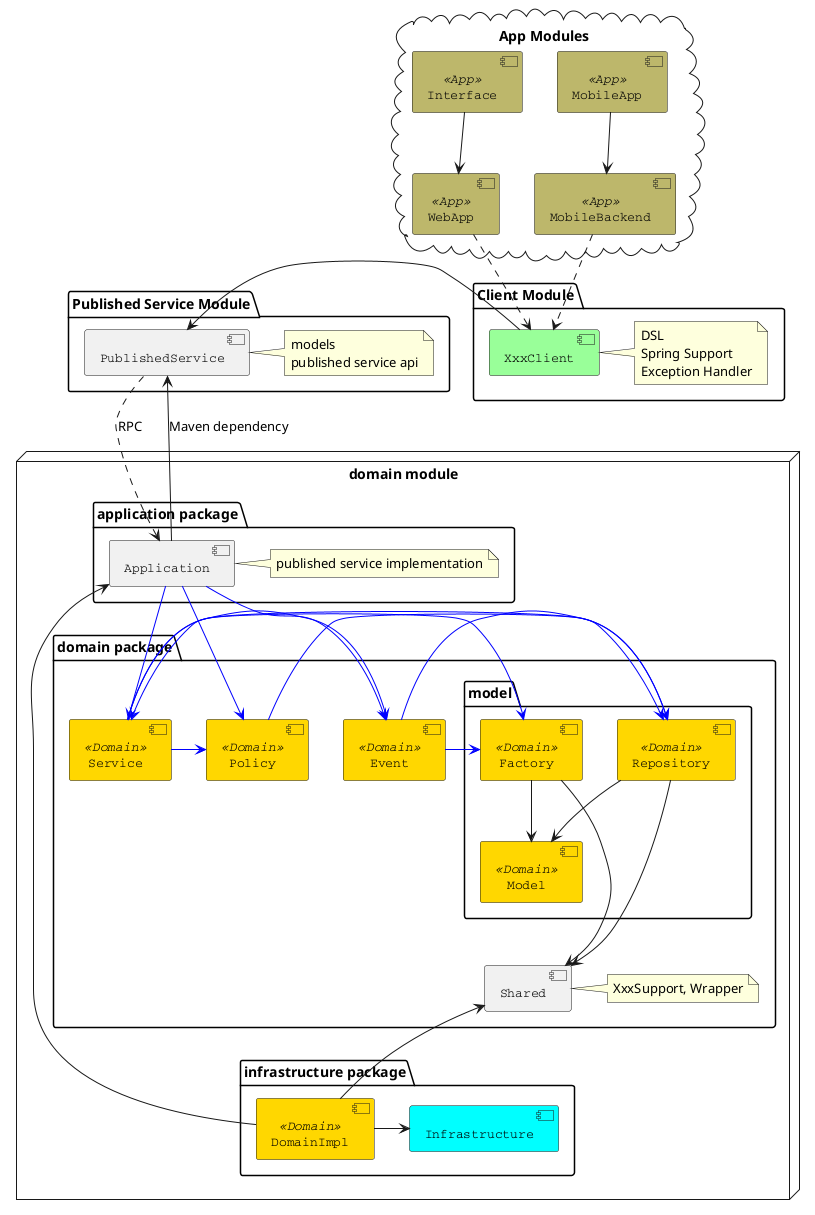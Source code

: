 @startuml

node "domain module" {
    package "domain package"  {
        package "model" {
           [Model] <<Domain>>
           [Repository] <<Domain>>
           [Factory] <<Domain>>
        }
       [Shared]
        note right of Shared : XxxSupport, Wrapper
       [Service] <<Domain>>
       [Event] <<Domain>>
       [Policy] <<Domain>>
    }
    package "application package" {
      [Application]
      note right of Application : published service implementation
    }
    package "infrastructure package" {
      [Infrastructure] #Aqua
      [DomainImpl] <<Domain>>
      [DomainImpl] -> [Infrastructure]
    }
}
package "Published Service Module" {
   [PublishedService]
   note right of PublishedService : models\npublished service api

}
package "Client Module" {
   [XxxClient] #99FF99
   note right of XxxClient : DSL\nSpring Support\nException Handler

   [XxxClient] -> [PublishedService]
}

cloud "App Modules" {
    [WebApp] <<App>>
    [MobileBackend] <<App>>
    [Interface] <<App>>
    [MobileApp] <<App>>
}

[Shared] <-- [DomainImpl]
[Application] <--- [DomainImpl]
[Repository] ---> [Shared]
[Repository] --> [Model]
[Factory] ---> [Shared]
[Service] -[#0000FF]> [Factory]
[Service] -[#0000FF]> [Repository]
[Service] -[#0000FF]> [Policy]
[Policy] -[#0000FF]> [Repository]
[Factory] --> [Model]
[Event] -[#0000FF]> [Factory]
[Event] <-[#0000FF]> [Service]
[Event] -[#0000FF]> [Repository]

[Application] -[#0000FF]-> [Service]
[Application] -[#0000FF]-> [Event]
[Application] -[#0000FF]-> [Policy]

[PublishedService] ..> [Application]: RPC
[PublishedService] <-- [Application]: Maven dependency

[WebApp] ..> [XxxClient]
[Interface] --> [WebApp]
[MobileBackend] ..> [XxxClient]
[MobileApp] --> [MobileBackend]

skinparam component {
  FontSize 13
  BackgroundColor<<Domain>> gold
  BackgroundColor<<App>> DarkKhaki
  FontName Courier
}

@enduml